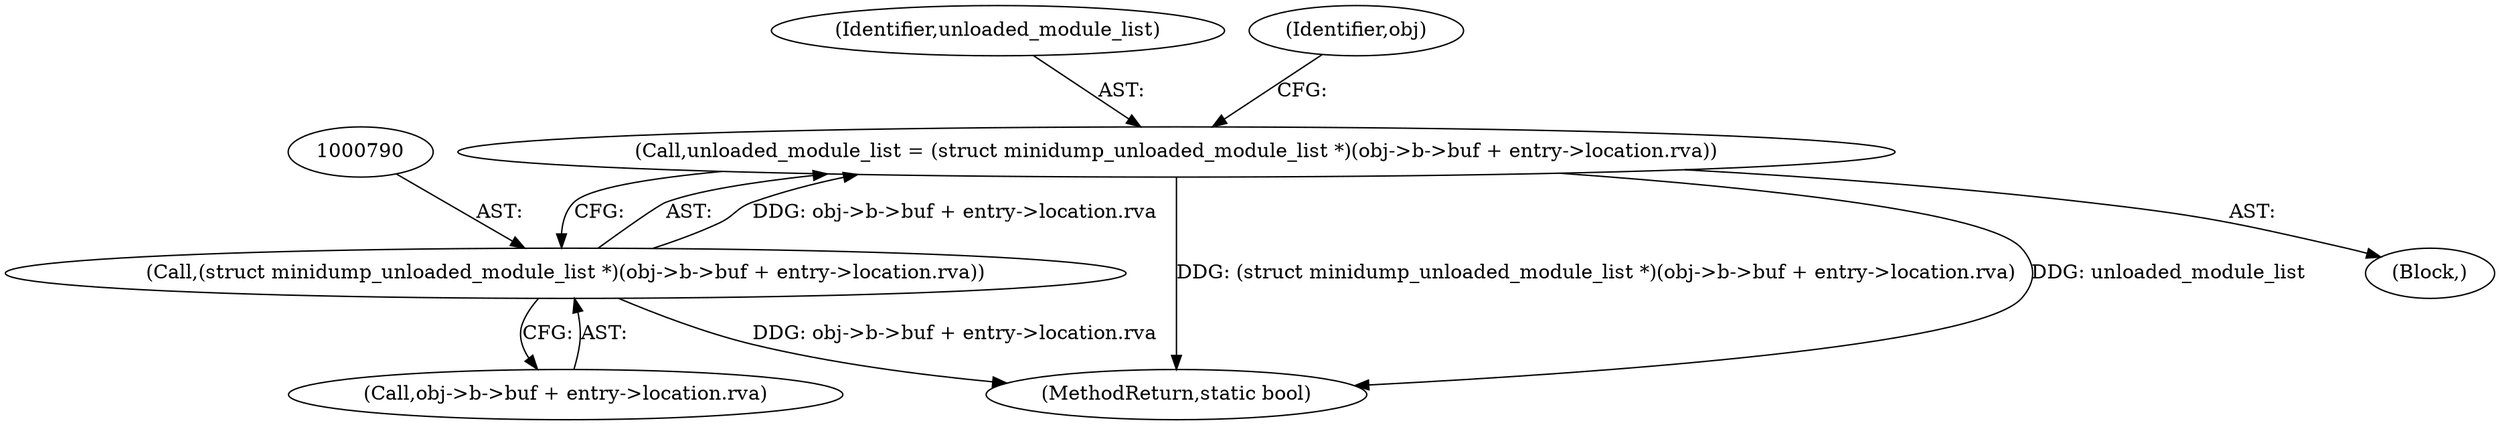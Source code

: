 digraph "0_radare2_40b021ba29c8f90ccf7c879fde2580bc73a17e8e_0@integer" {
"1000787" [label="(Call,unloaded_module_list = (struct minidump_unloaded_module_list *)(obj->b->buf + entry->location.rva))"];
"1000789" [label="(Call,(struct minidump_unloaded_module_list *)(obj->b->buf + entry->location.rva))"];
"1000789" [label="(Call,(struct minidump_unloaded_module_list *)(obj->b->buf + entry->location.rva))"];
"1000788" [label="(Identifier,unloaded_module_list)"];
"1000787" [label="(Call,unloaded_module_list = (struct minidump_unloaded_module_list *)(obj->b->buf + entry->location.rva))"];
"1000791" [label="(Call,obj->b->buf + entry->location.rva)"];
"1000804" [label="(Identifier,obj)"];
"1001137" [label="(MethodReturn,static bool)"];
"1000166" [label="(Block,)"];
"1000787" -> "1000166"  [label="AST: "];
"1000787" -> "1000789"  [label="CFG: "];
"1000788" -> "1000787"  [label="AST: "];
"1000789" -> "1000787"  [label="AST: "];
"1000804" -> "1000787"  [label="CFG: "];
"1000787" -> "1001137"  [label="DDG: (struct minidump_unloaded_module_list *)(obj->b->buf + entry->location.rva)"];
"1000787" -> "1001137"  [label="DDG: unloaded_module_list"];
"1000789" -> "1000787"  [label="DDG: obj->b->buf + entry->location.rva"];
"1000789" -> "1000791"  [label="CFG: "];
"1000790" -> "1000789"  [label="AST: "];
"1000791" -> "1000789"  [label="AST: "];
"1000789" -> "1001137"  [label="DDG: obj->b->buf + entry->location.rva"];
}
